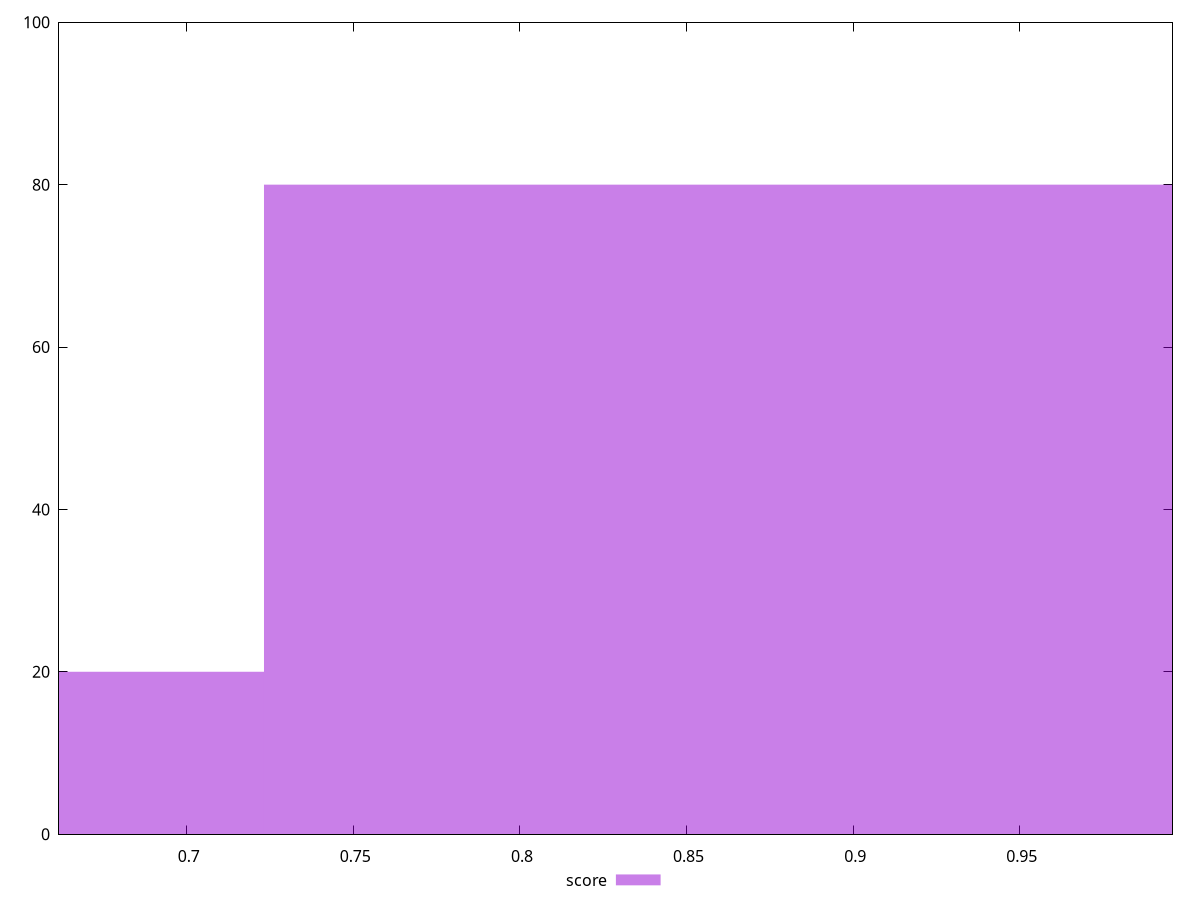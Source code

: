 reset

$score <<EOF
0.8678232056292623 80
0.5785488037528416 20
EOF

set key outside below
set boxwidth 0.2892744018764208
set xrange [0.6616666666666666:0.9958333333333333]
set yrange [0:100]
set style fill transparent solid 0.5 noborder
set terminal svg size 640, 490 enhanced background rgb 'white'
set output "report_00007_2020-12-11T15:55:29.892Z/render-blocking-resources/samples/pages+cached+noexternal+nofonts/score/histogram.svg"

plot $score title "score" with boxes

reset
